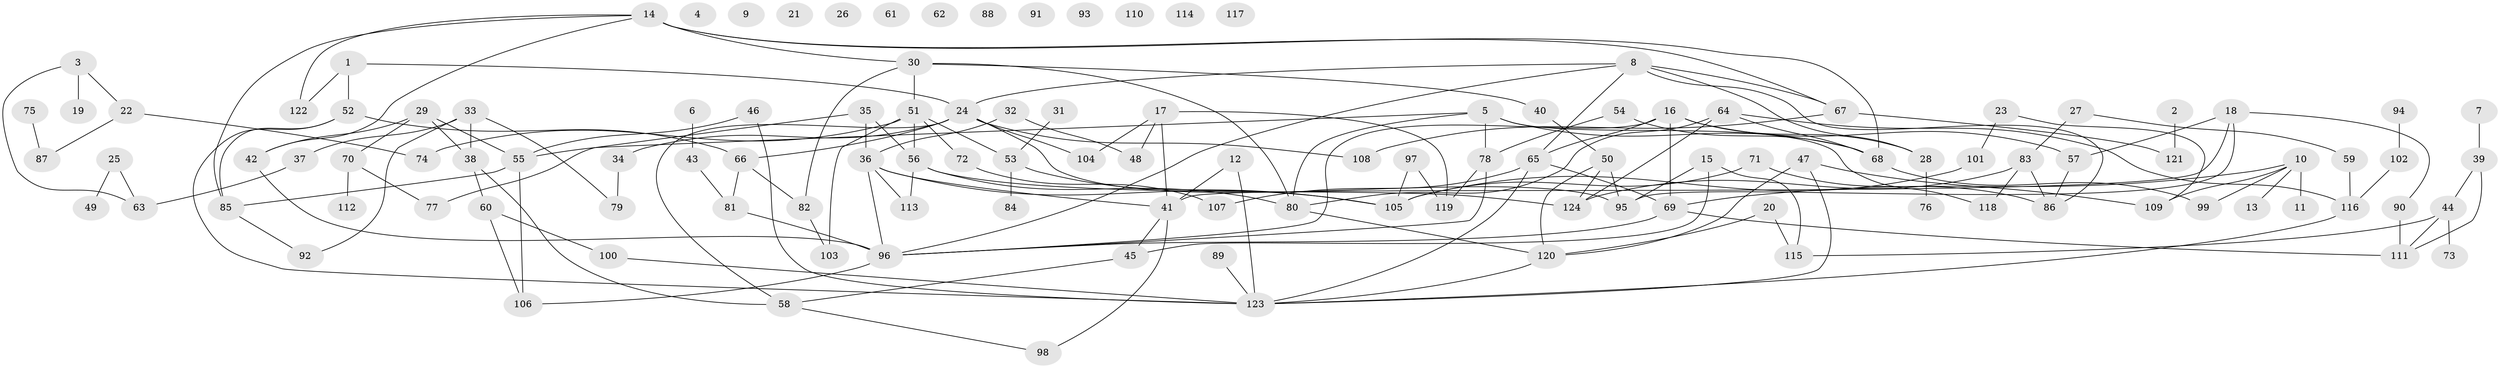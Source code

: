 // coarse degree distribution, {10: 0.06, 5: 0.16, 4: 0.12, 1: 0.14, 12: 0.02, 9: 0.02, 3: 0.24, 2: 0.18, 6: 0.06}
// Generated by graph-tools (version 1.1) at 2025/48/03/04/25 22:48:03]
// undirected, 124 vertices, 173 edges
graph export_dot {
  node [color=gray90,style=filled];
  1;
  2;
  3;
  4;
  5;
  6;
  7;
  8;
  9;
  10;
  11;
  12;
  13;
  14;
  15;
  16;
  17;
  18;
  19;
  20;
  21;
  22;
  23;
  24;
  25;
  26;
  27;
  28;
  29;
  30;
  31;
  32;
  33;
  34;
  35;
  36;
  37;
  38;
  39;
  40;
  41;
  42;
  43;
  44;
  45;
  46;
  47;
  48;
  49;
  50;
  51;
  52;
  53;
  54;
  55;
  56;
  57;
  58;
  59;
  60;
  61;
  62;
  63;
  64;
  65;
  66;
  67;
  68;
  69;
  70;
  71;
  72;
  73;
  74;
  75;
  76;
  77;
  78;
  79;
  80;
  81;
  82;
  83;
  84;
  85;
  86;
  87;
  88;
  89;
  90;
  91;
  92;
  93;
  94;
  95;
  96;
  97;
  98;
  99;
  100;
  101;
  102;
  103;
  104;
  105;
  106;
  107;
  108;
  109;
  110;
  111;
  112;
  113;
  114;
  115;
  116;
  117;
  118;
  119;
  120;
  121;
  122;
  123;
  124;
  1 -- 24;
  1 -- 52;
  1 -- 122;
  2 -- 121;
  3 -- 19;
  3 -- 22;
  3 -- 63;
  5 -- 55;
  5 -- 68;
  5 -- 78;
  5 -- 80;
  5 -- 118;
  6 -- 43;
  7 -- 39;
  8 -- 24;
  8 -- 28;
  8 -- 65;
  8 -- 67;
  8 -- 86;
  8 -- 96;
  10 -- 11;
  10 -- 13;
  10 -- 69;
  10 -- 99;
  10 -- 109;
  12 -- 41;
  12 -- 123;
  14 -- 30;
  14 -- 42;
  14 -- 67;
  14 -- 68;
  14 -- 85;
  14 -- 122;
  15 -- 45;
  15 -- 95;
  15 -- 115;
  16 -- 28;
  16 -- 57;
  16 -- 65;
  16 -- 69;
  16 -- 96;
  17 -- 41;
  17 -- 48;
  17 -- 104;
  17 -- 119;
  18 -- 41;
  18 -- 57;
  18 -- 90;
  18 -- 95;
  20 -- 115;
  20 -- 120;
  22 -- 74;
  22 -- 87;
  23 -- 101;
  23 -- 109;
  24 -- 34;
  24 -- 58;
  24 -- 66;
  24 -- 95;
  24 -- 104;
  24 -- 108;
  25 -- 49;
  25 -- 63;
  27 -- 59;
  27 -- 83;
  28 -- 76;
  29 -- 38;
  29 -- 42;
  29 -- 55;
  29 -- 70;
  30 -- 40;
  30 -- 51;
  30 -- 80;
  30 -- 82;
  31 -- 53;
  32 -- 36;
  32 -- 48;
  33 -- 37;
  33 -- 38;
  33 -- 79;
  33 -- 92;
  34 -- 79;
  35 -- 36;
  35 -- 56;
  35 -- 77;
  36 -- 41;
  36 -- 96;
  36 -- 105;
  36 -- 113;
  37 -- 63;
  38 -- 58;
  38 -- 60;
  39 -- 44;
  39 -- 111;
  40 -- 50;
  41 -- 45;
  41 -- 98;
  42 -- 96;
  43 -- 81;
  44 -- 73;
  44 -- 111;
  44 -- 115;
  45 -- 58;
  46 -- 55;
  46 -- 123;
  47 -- 109;
  47 -- 120;
  47 -- 123;
  50 -- 95;
  50 -- 120;
  50 -- 124;
  51 -- 53;
  51 -- 56;
  51 -- 72;
  51 -- 74;
  51 -- 103;
  52 -- 66;
  52 -- 85;
  52 -- 123;
  53 -- 84;
  53 -- 105;
  54 -- 68;
  54 -- 78;
  55 -- 85;
  55 -- 106;
  56 -- 80;
  56 -- 113;
  56 -- 124;
  57 -- 86;
  58 -- 98;
  59 -- 116;
  60 -- 100;
  60 -- 106;
  64 -- 68;
  64 -- 80;
  64 -- 116;
  64 -- 124;
  65 -- 69;
  65 -- 107;
  65 -- 123;
  66 -- 81;
  66 -- 82;
  67 -- 108;
  67 -- 121;
  68 -- 99;
  69 -- 96;
  69 -- 111;
  70 -- 77;
  70 -- 112;
  71 -- 86;
  71 -- 105;
  72 -- 107;
  75 -- 87;
  78 -- 96;
  78 -- 119;
  80 -- 120;
  81 -- 96;
  82 -- 103;
  83 -- 86;
  83 -- 118;
  83 -- 124;
  85 -- 92;
  89 -- 123;
  90 -- 111;
  94 -- 102;
  96 -- 106;
  97 -- 105;
  97 -- 119;
  100 -- 123;
  101 -- 105;
  102 -- 116;
  116 -- 123;
  120 -- 123;
}

